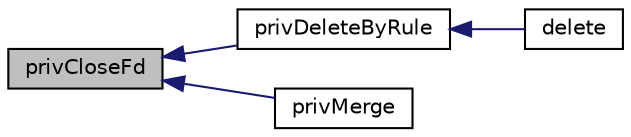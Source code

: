 digraph "privCloseFd"
{
  edge [fontname="Helvetica",fontsize="10",labelfontname="Helvetica",labelfontsize="10"];
  node [fontname="Helvetica",fontsize="10",shape=record];
  rankdir="LR";
  Node100 [label="privCloseFd",height=0.2,width=0.4,color="black", fillcolor="grey75", style="filled", fontcolor="black"];
  Node100 -> Node101 [dir="back",color="midnightblue",fontsize="10",style="solid",fontname="Helvetica"];
  Node101 [label="privDeleteByRule",height=0.2,width=0.4,color="black", fillcolor="white", style="filled",URL="$class_pcl_zip.html#ac21c7d0ec65a03bfd942ab89d6a434bf"];
  Node101 -> Node102 [dir="back",color="midnightblue",fontsize="10",style="solid",fontname="Helvetica"];
  Node102 [label="delete",height=0.2,width=0.4,color="black", fillcolor="white", style="filled",URL="$class_pcl_zip.html#a13bdffdd926f26b825ea57066334ff01"];
  Node100 -> Node103 [dir="back",color="midnightblue",fontsize="10",style="solid",fontname="Helvetica"];
  Node103 [label="privMerge",height=0.2,width=0.4,color="black", fillcolor="white", style="filled",URL="$class_pcl_zip.html#a12737ab59b43ffd32060d05d7163c601"];
}
